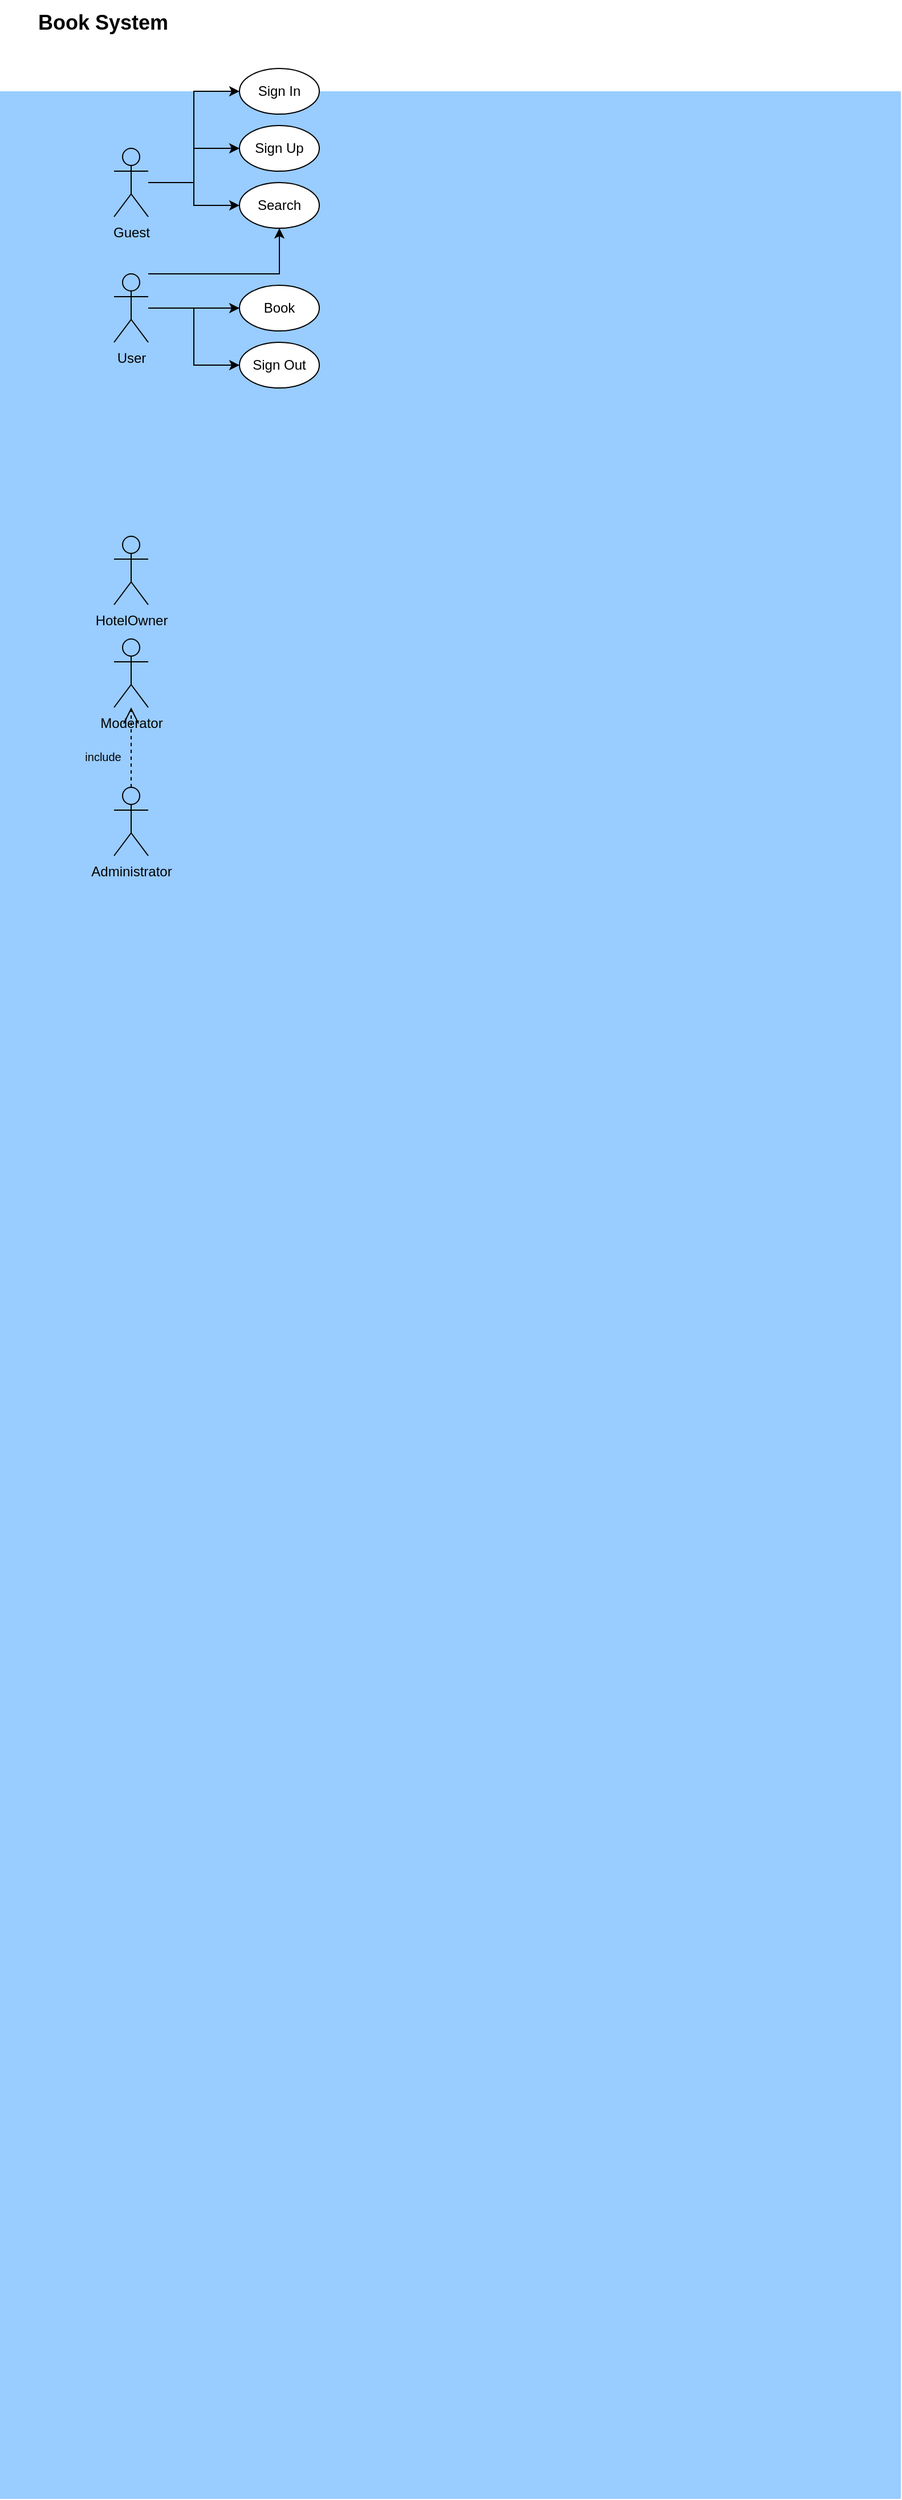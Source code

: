 <mxfile version="20.2.2" type="github">
  <diagram id="OlvYbpYc6oZ3rR2Hr7R8" name="Страница 1">
    <mxGraphModel dx="1640" dy="398" grid="1" gridSize="10" guides="1" tooltips="1" connect="1" arrows="1" fold="1" page="1" pageScale="1" pageWidth="827" pageHeight="1169" math="0" shadow="0">
      <root>
        <mxCell id="0" />
        <mxCell id="1" parent="0" />
        <mxCell id="JTxRaQrFb4YPlkqaMSQB-1" value="" style="whiteSpace=wrap;html=1;fillColor=#99CCFF;strokeColor=none;" parent="1" vertex="1">
          <mxGeometry x="-20" y="160" width="790" height="2110" as="geometry" />
        </mxCell>
        <mxCell id="JTxRaQrFb4YPlkqaMSQB-2" value="HotelOwner" style="shape=umlActor;verticalLabelPosition=bottom;verticalAlign=top;html=1;outlineConnect=0;fillColor=#99CCFF;" parent="1" vertex="1">
          <mxGeometry x="80" y="550" width="30" height="60" as="geometry" />
        </mxCell>
        <mxCell id="YqEurKy7PQju6DGsf53N-17" style="edgeStyle=orthogonalEdgeStyle;rounded=0;orthogonalLoop=1;jettySize=auto;html=1;entryX=0.5;entryY=1;entryDx=0;entryDy=0;" edge="1" parent="1" source="JTxRaQrFb4YPlkqaMSQB-3" target="YqEurKy7PQju6DGsf53N-15">
          <mxGeometry relative="1" as="geometry">
            <Array as="points">
              <mxPoint x="225" y="320" />
            </Array>
          </mxGeometry>
        </mxCell>
        <mxCell id="YqEurKy7PQju6DGsf53N-19" style="edgeStyle=orthogonalEdgeStyle;rounded=0;orthogonalLoop=1;jettySize=auto;html=1;" edge="1" parent="1" source="JTxRaQrFb4YPlkqaMSQB-3" target="YqEurKy7PQju6DGsf53N-14">
          <mxGeometry relative="1" as="geometry" />
        </mxCell>
        <mxCell id="YqEurKy7PQju6DGsf53N-21" style="edgeStyle=orthogonalEdgeStyle;rounded=0;orthogonalLoop=1;jettySize=auto;html=1;" edge="1" parent="1" source="JTxRaQrFb4YPlkqaMSQB-3" target="YqEurKy7PQju6DGsf53N-20">
          <mxGeometry relative="1" as="geometry" />
        </mxCell>
        <mxCell id="JTxRaQrFb4YPlkqaMSQB-3" value="User" style="shape=umlActor;verticalLabelPosition=bottom;verticalAlign=top;html=1;outlineConnect=0;fillColor=#99CCFF;" parent="1" vertex="1">
          <mxGeometry x="80" y="320" width="30" height="60" as="geometry" />
        </mxCell>
        <mxCell id="JTxRaQrFb4YPlkqaMSQB-4" value="Moderator" style="shape=umlActor;verticalLabelPosition=bottom;verticalAlign=top;html=1;outlineConnect=0;fillColor=#99CCFF;" parent="1" vertex="1">
          <mxGeometry x="80" y="640" width="30" height="60" as="geometry" />
        </mxCell>
        <mxCell id="JTxRaQrFb4YPlkqaMSQB-5" value="Administrator" style="shape=umlActor;verticalLabelPosition=bottom;verticalAlign=top;html=1;outlineConnect=0;fillColor=#99CCFF;" parent="1" vertex="1">
          <mxGeometry x="80" y="770" width="30" height="60" as="geometry" />
        </mxCell>
        <mxCell id="JTxRaQrFb4YPlkqaMSQB-6" value="Book System" style="text;html=1;align=center;verticalAlign=middle;resizable=0;points=[];autosize=1;strokeColor=none;fillColor=none;fontSize=18;fontStyle=1" parent="1" vertex="1">
          <mxGeometry y="80" width="140" height="40" as="geometry" />
        </mxCell>
        <mxCell id="JTxRaQrFb4YPlkqaMSQB-7" value="&lt;font style=&quot;font-size: 10px;&quot;&gt;include&lt;/font&gt;" style="endArrow=open;endSize=12;dashed=1;html=1;rounded=0;fontSize=12;labelBackgroundColor=none;fontColor=default;" parent="1" source="JTxRaQrFb4YPlkqaMSQB-5" target="JTxRaQrFb4YPlkqaMSQB-4" edge="1">
          <mxGeometry x="-0.231" y="25" width="160" relative="1" as="geometry">
            <mxPoint x="330" y="720" as="sourcePoint" />
            <mxPoint x="490" y="720" as="targetPoint" />
            <Array as="points" />
            <mxPoint as="offset" />
          </mxGeometry>
        </mxCell>
        <mxCell id="YqEurKy7PQju6DGsf53N-11" style="edgeStyle=orthogonalEdgeStyle;rounded=0;orthogonalLoop=1;jettySize=auto;html=1;entryX=0;entryY=0.5;entryDx=0;entryDy=0;" edge="1" parent="1" source="YqEurKy7PQju6DGsf53N-5" target="YqEurKy7PQju6DGsf53N-10">
          <mxGeometry relative="1" as="geometry" />
        </mxCell>
        <mxCell id="YqEurKy7PQju6DGsf53N-12" style="edgeStyle=orthogonalEdgeStyle;rounded=0;orthogonalLoop=1;jettySize=auto;html=1;" edge="1" parent="1" source="YqEurKy7PQju6DGsf53N-5" target="YqEurKy7PQju6DGsf53N-9">
          <mxGeometry relative="1" as="geometry" />
        </mxCell>
        <mxCell id="YqEurKy7PQju6DGsf53N-16" style="edgeStyle=orthogonalEdgeStyle;rounded=0;orthogonalLoop=1;jettySize=auto;html=1;" edge="1" parent="1" source="YqEurKy7PQju6DGsf53N-5" target="YqEurKy7PQju6DGsf53N-15">
          <mxGeometry relative="1" as="geometry" />
        </mxCell>
        <mxCell id="YqEurKy7PQju6DGsf53N-5" value="Guest" style="shape=umlActor;verticalLabelPosition=bottom;verticalAlign=top;html=1;outlineConnect=0;fillColor=#99CCFF;" vertex="1" parent="1">
          <mxGeometry x="80" y="210" width="30" height="60" as="geometry" />
        </mxCell>
        <mxCell id="YqEurKy7PQju6DGsf53N-9" value="Sign Up" style="ellipse;whiteSpace=wrap;html=1;" vertex="1" parent="1">
          <mxGeometry x="190" y="190" width="70" height="40" as="geometry" />
        </mxCell>
        <mxCell id="YqEurKy7PQju6DGsf53N-10" value="Sign In" style="ellipse;whiteSpace=wrap;html=1;" vertex="1" parent="1">
          <mxGeometry x="190" y="140" width="70" height="40" as="geometry" />
        </mxCell>
        <mxCell id="YqEurKy7PQju6DGsf53N-13" style="edgeStyle=orthogonalEdgeStyle;rounded=0;orthogonalLoop=1;jettySize=auto;html=1;exitX=0.5;exitY=1;exitDx=0;exitDy=0;" edge="1" parent="1" source="YqEurKy7PQju6DGsf53N-10" target="YqEurKy7PQju6DGsf53N-10">
          <mxGeometry relative="1" as="geometry" />
        </mxCell>
        <mxCell id="YqEurKy7PQju6DGsf53N-14" value="Sign Out" style="ellipse;whiteSpace=wrap;html=1;" vertex="1" parent="1">
          <mxGeometry x="190" y="380" width="70" height="40" as="geometry" />
        </mxCell>
        <mxCell id="YqEurKy7PQju6DGsf53N-15" value="Search" style="ellipse;whiteSpace=wrap;html=1;" vertex="1" parent="1">
          <mxGeometry x="190" y="240" width="70" height="40" as="geometry" />
        </mxCell>
        <mxCell id="YqEurKy7PQju6DGsf53N-20" value="Book" style="ellipse;whiteSpace=wrap;html=1;" vertex="1" parent="1">
          <mxGeometry x="190" y="330" width="70" height="40" as="geometry" />
        </mxCell>
      </root>
    </mxGraphModel>
  </diagram>
</mxfile>
